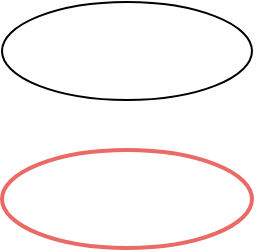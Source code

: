 <mxfile version="15.7.3" type="github">
  <diagram id="XLh6PeHuTJk1JMMVZsZq" name="Page-1">
    <mxGraphModel dx="946" dy="614" grid="0" gridSize="10" guides="1" tooltips="1" connect="1" arrows="1" fold="1" page="1" pageScale="1" pageWidth="827" pageHeight="1169" math="0" shadow="0">
      <root>
        <mxCell id="0" />
        <mxCell id="1" parent="0" />
        <mxCell id="B35P_RnnMUQNIVXsbhu0-6" value="" style="ellipse;whiteSpace=wrap;html=1;rotation=0;strokeColor=#EA6B66;strokeWidth=2;" vertex="1" parent="1">
          <mxGeometry x="107" y="171" width="125" height="49" as="geometry" />
        </mxCell>
        <mxCell id="B35P_RnnMUQNIVXsbhu0-7" value="" style="ellipse;whiteSpace=wrap;html=1;rotation=0;" vertex="1" parent="1">
          <mxGeometry x="107" y="97" width="125" height="49" as="geometry" />
        </mxCell>
      </root>
    </mxGraphModel>
  </diagram>
</mxfile>
